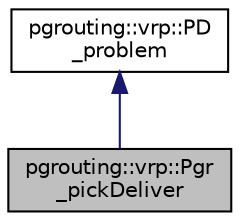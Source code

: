 digraph "pgrouting::vrp::Pgr_pickDeliver"
{
  edge [fontname="Helvetica",fontsize="10",labelfontname="Helvetica",labelfontsize="10"];
  node [fontname="Helvetica",fontsize="10",shape=record];
  Node1 [label="pgrouting::vrp::Pgr\l_pickDeliver",height=0.2,width=0.4,color="black", fillcolor="grey75", style="filled" fontcolor="black"];
  Node2 -> Node1 [dir="back",color="midnightblue",fontsize="10",style="solid",fontname="Helvetica"];
  Node2 [label="pgrouting::vrp::PD\l_problem",height=0.2,width=0.4,color="black", fillcolor="white", style="filled",URL="$classpgrouting_1_1vrp_1_1PD__problem.html"];
}
